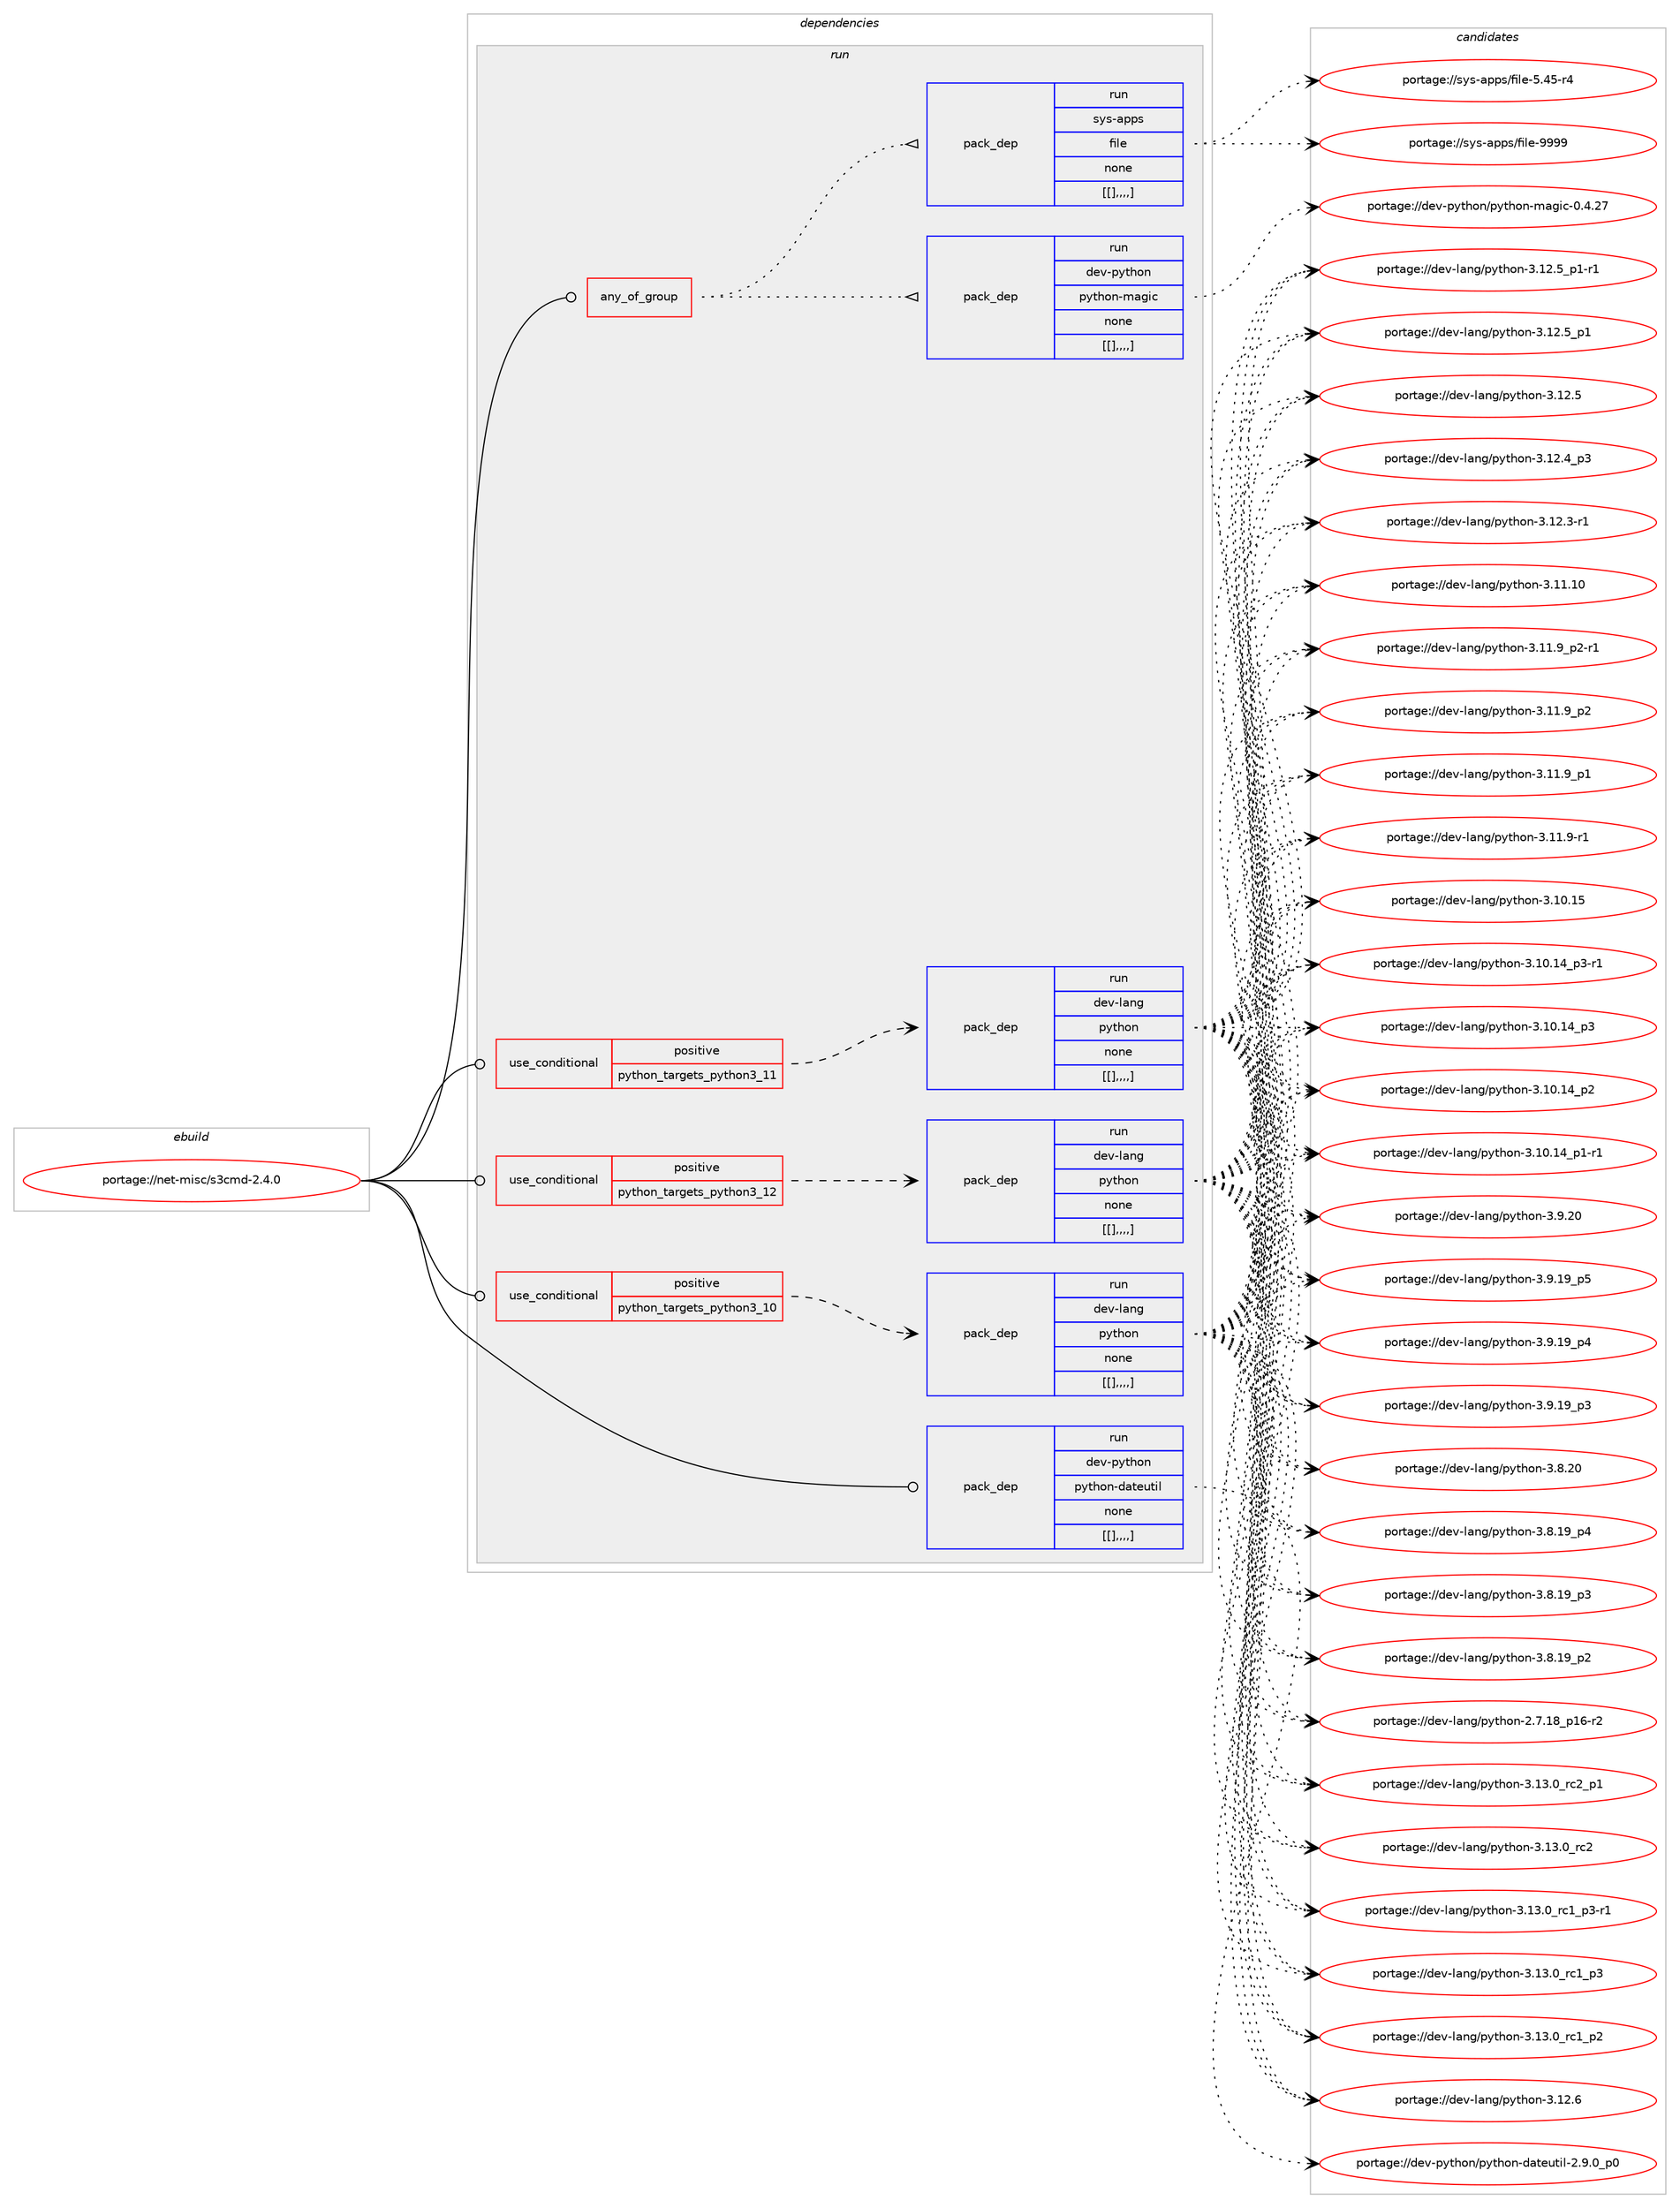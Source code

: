 digraph prolog {

# *************
# Graph options
# *************

newrank=true;
concentrate=true;
compound=true;
graph [rankdir=LR,fontname=Helvetica,fontsize=10,ranksep=1.5];#, ranksep=2.5, nodesep=0.2];
edge  [arrowhead=vee];
node  [fontname=Helvetica,fontsize=10];

# **********
# The ebuild
# **********

subgraph cluster_leftcol {
color=gray;
label=<<i>ebuild</i>>;
id [label="portage://net-misc/s3cmd-2.4.0", color=red, width=4, href="../net-misc/s3cmd-2.4.0.svg"];
}

# ****************
# The dependencies
# ****************

subgraph cluster_midcol {
color=gray;
label=<<i>dependencies</i>>;
subgraph cluster_compile {
fillcolor="#eeeeee";
style=filled;
label=<<i>compile</i>>;
}
subgraph cluster_compileandrun {
fillcolor="#eeeeee";
style=filled;
label=<<i>compile and run</i>>;
}
subgraph cluster_run {
fillcolor="#eeeeee";
style=filled;
label=<<i>run</i>>;
subgraph any21 {
dependency11286 [label=<<TABLE BORDER="0" CELLBORDER="1" CELLSPACING="0" CELLPADDING="4"><TR><TD CELLPADDING="10">any_of_group</TD></TR></TABLE>>, shape=none, color=red];subgraph pack6899 {
dependency11287 [label=<<TABLE BORDER="0" CELLBORDER="1" CELLSPACING="0" CELLPADDING="4" WIDTH="220"><TR><TD ROWSPAN="6" CELLPADDING="30">pack_dep</TD></TR><TR><TD WIDTH="110">run</TD></TR><TR><TD>dev-python</TD></TR><TR><TD>python-magic</TD></TR><TR><TD>none</TD></TR><TR><TD>[[],,,,]</TD></TR></TABLE>>, shape=none, color=blue];
}
dependency11286:e -> dependency11287:w [weight=20,style="dotted",arrowhead="oinv"];
subgraph pack6900 {
dependency11288 [label=<<TABLE BORDER="0" CELLBORDER="1" CELLSPACING="0" CELLPADDING="4" WIDTH="220"><TR><TD ROWSPAN="6" CELLPADDING="30">pack_dep</TD></TR><TR><TD WIDTH="110">run</TD></TR><TR><TD>sys-apps</TD></TR><TR><TD>file</TD></TR><TR><TD>none</TD></TR><TR><TD>[[],,,,]</TD></TR></TABLE>>, shape=none, color=blue];
}
dependency11286:e -> dependency11288:w [weight=20,style="dotted",arrowhead="oinv"];
}
id:e -> dependency11286:w [weight=20,style="solid",arrowhead="odot"];
subgraph cond4362 {
dependency11289 [label=<<TABLE BORDER="0" CELLBORDER="1" CELLSPACING="0" CELLPADDING="4"><TR><TD ROWSPAN="3" CELLPADDING="10">use_conditional</TD></TR><TR><TD>positive</TD></TR><TR><TD>python_targets_python3_10</TD></TR></TABLE>>, shape=none, color=red];
subgraph pack6901 {
dependency11290 [label=<<TABLE BORDER="0" CELLBORDER="1" CELLSPACING="0" CELLPADDING="4" WIDTH="220"><TR><TD ROWSPAN="6" CELLPADDING="30">pack_dep</TD></TR><TR><TD WIDTH="110">run</TD></TR><TR><TD>dev-lang</TD></TR><TR><TD>python</TD></TR><TR><TD>none</TD></TR><TR><TD>[[],,,,]</TD></TR></TABLE>>, shape=none, color=blue];
}
dependency11289:e -> dependency11290:w [weight=20,style="dashed",arrowhead="vee"];
}
id:e -> dependency11289:w [weight=20,style="solid",arrowhead="odot"];
subgraph cond4363 {
dependency11291 [label=<<TABLE BORDER="0" CELLBORDER="1" CELLSPACING="0" CELLPADDING="4"><TR><TD ROWSPAN="3" CELLPADDING="10">use_conditional</TD></TR><TR><TD>positive</TD></TR><TR><TD>python_targets_python3_11</TD></TR></TABLE>>, shape=none, color=red];
subgraph pack6902 {
dependency11292 [label=<<TABLE BORDER="0" CELLBORDER="1" CELLSPACING="0" CELLPADDING="4" WIDTH="220"><TR><TD ROWSPAN="6" CELLPADDING="30">pack_dep</TD></TR><TR><TD WIDTH="110">run</TD></TR><TR><TD>dev-lang</TD></TR><TR><TD>python</TD></TR><TR><TD>none</TD></TR><TR><TD>[[],,,,]</TD></TR></TABLE>>, shape=none, color=blue];
}
dependency11291:e -> dependency11292:w [weight=20,style="dashed",arrowhead="vee"];
}
id:e -> dependency11291:w [weight=20,style="solid",arrowhead="odot"];
subgraph cond4364 {
dependency11293 [label=<<TABLE BORDER="0" CELLBORDER="1" CELLSPACING="0" CELLPADDING="4"><TR><TD ROWSPAN="3" CELLPADDING="10">use_conditional</TD></TR><TR><TD>positive</TD></TR><TR><TD>python_targets_python3_12</TD></TR></TABLE>>, shape=none, color=red];
subgraph pack6903 {
dependency11294 [label=<<TABLE BORDER="0" CELLBORDER="1" CELLSPACING="0" CELLPADDING="4" WIDTH="220"><TR><TD ROWSPAN="6" CELLPADDING="30">pack_dep</TD></TR><TR><TD WIDTH="110">run</TD></TR><TR><TD>dev-lang</TD></TR><TR><TD>python</TD></TR><TR><TD>none</TD></TR><TR><TD>[[],,,,]</TD></TR></TABLE>>, shape=none, color=blue];
}
dependency11293:e -> dependency11294:w [weight=20,style="dashed",arrowhead="vee"];
}
id:e -> dependency11293:w [weight=20,style="solid",arrowhead="odot"];
subgraph pack6904 {
dependency11295 [label=<<TABLE BORDER="0" CELLBORDER="1" CELLSPACING="0" CELLPADDING="4" WIDTH="220"><TR><TD ROWSPAN="6" CELLPADDING="30">pack_dep</TD></TR><TR><TD WIDTH="110">run</TD></TR><TR><TD>dev-python</TD></TR><TR><TD>python-dateutil</TD></TR><TR><TD>none</TD></TR><TR><TD>[[],,,,]</TD></TR></TABLE>>, shape=none, color=blue];
}
id:e -> dependency11295:w [weight=20,style="solid",arrowhead="odot"];
}
}

# **************
# The candidates
# **************

subgraph cluster_choices {
rank=same;
color=gray;
label=<<i>candidates</i>>;

subgraph choice6899 {
color=black;
nodesep=1;
choice100101118451121211161041111104711212111610411111045109971031059945484652465055 [label="portage://dev-python/python-magic-0.4.27", color=red, width=4,href="../dev-python/python-magic-0.4.27.svg"];
dependency11287:e -> choice100101118451121211161041111104711212111610411111045109971031059945484652465055:w [style=dotted,weight="100"];
}
subgraph choice6900 {
color=black;
nodesep=1;
choice1151211154597112112115471021051081014557575757 [label="portage://sys-apps/file-9999", color=red, width=4,href="../sys-apps/file-9999.svg"];
choice11512111545971121121154710210510810145534652534511452 [label="portage://sys-apps/file-5.45-r4", color=red, width=4,href="../sys-apps/file-5.45-r4.svg"];
dependency11288:e -> choice1151211154597112112115471021051081014557575757:w [style=dotted,weight="100"];
dependency11288:e -> choice11512111545971121121154710210510810145534652534511452:w [style=dotted,weight="100"];
}
subgraph choice6901 {
color=black;
nodesep=1;
choice100101118451089711010347112121116104111110455146495146489511499509511249 [label="portage://dev-lang/python-3.13.0_rc2_p1", color=red, width=4,href="../dev-lang/python-3.13.0_rc2_p1.svg"];
choice10010111845108971101034711212111610411111045514649514648951149950 [label="portage://dev-lang/python-3.13.0_rc2", color=red, width=4,href="../dev-lang/python-3.13.0_rc2.svg"];
choice1001011184510897110103471121211161041111104551464951464895114994995112514511449 [label="portage://dev-lang/python-3.13.0_rc1_p3-r1", color=red, width=4,href="../dev-lang/python-3.13.0_rc1_p3-r1.svg"];
choice100101118451089711010347112121116104111110455146495146489511499499511251 [label="portage://dev-lang/python-3.13.0_rc1_p3", color=red, width=4,href="../dev-lang/python-3.13.0_rc1_p3.svg"];
choice100101118451089711010347112121116104111110455146495146489511499499511250 [label="portage://dev-lang/python-3.13.0_rc1_p2", color=red, width=4,href="../dev-lang/python-3.13.0_rc1_p2.svg"];
choice10010111845108971101034711212111610411111045514649504654 [label="portage://dev-lang/python-3.12.6", color=red, width=4,href="../dev-lang/python-3.12.6.svg"];
choice1001011184510897110103471121211161041111104551464950465395112494511449 [label="portage://dev-lang/python-3.12.5_p1-r1", color=red, width=4,href="../dev-lang/python-3.12.5_p1-r1.svg"];
choice100101118451089711010347112121116104111110455146495046539511249 [label="portage://dev-lang/python-3.12.5_p1", color=red, width=4,href="../dev-lang/python-3.12.5_p1.svg"];
choice10010111845108971101034711212111610411111045514649504653 [label="portage://dev-lang/python-3.12.5", color=red, width=4,href="../dev-lang/python-3.12.5.svg"];
choice100101118451089711010347112121116104111110455146495046529511251 [label="portage://dev-lang/python-3.12.4_p3", color=red, width=4,href="../dev-lang/python-3.12.4_p3.svg"];
choice100101118451089711010347112121116104111110455146495046514511449 [label="portage://dev-lang/python-3.12.3-r1", color=red, width=4,href="../dev-lang/python-3.12.3-r1.svg"];
choice1001011184510897110103471121211161041111104551464949464948 [label="portage://dev-lang/python-3.11.10", color=red, width=4,href="../dev-lang/python-3.11.10.svg"];
choice1001011184510897110103471121211161041111104551464949465795112504511449 [label="portage://dev-lang/python-3.11.9_p2-r1", color=red, width=4,href="../dev-lang/python-3.11.9_p2-r1.svg"];
choice100101118451089711010347112121116104111110455146494946579511250 [label="portage://dev-lang/python-3.11.9_p2", color=red, width=4,href="../dev-lang/python-3.11.9_p2.svg"];
choice100101118451089711010347112121116104111110455146494946579511249 [label="portage://dev-lang/python-3.11.9_p1", color=red, width=4,href="../dev-lang/python-3.11.9_p1.svg"];
choice100101118451089711010347112121116104111110455146494946574511449 [label="portage://dev-lang/python-3.11.9-r1", color=red, width=4,href="../dev-lang/python-3.11.9-r1.svg"];
choice1001011184510897110103471121211161041111104551464948464953 [label="portage://dev-lang/python-3.10.15", color=red, width=4,href="../dev-lang/python-3.10.15.svg"];
choice100101118451089711010347112121116104111110455146494846495295112514511449 [label="portage://dev-lang/python-3.10.14_p3-r1", color=red, width=4,href="../dev-lang/python-3.10.14_p3-r1.svg"];
choice10010111845108971101034711212111610411111045514649484649529511251 [label="portage://dev-lang/python-3.10.14_p3", color=red, width=4,href="../dev-lang/python-3.10.14_p3.svg"];
choice10010111845108971101034711212111610411111045514649484649529511250 [label="portage://dev-lang/python-3.10.14_p2", color=red, width=4,href="../dev-lang/python-3.10.14_p2.svg"];
choice100101118451089711010347112121116104111110455146494846495295112494511449 [label="portage://dev-lang/python-3.10.14_p1-r1", color=red, width=4,href="../dev-lang/python-3.10.14_p1-r1.svg"];
choice10010111845108971101034711212111610411111045514657465048 [label="portage://dev-lang/python-3.9.20", color=red, width=4,href="../dev-lang/python-3.9.20.svg"];
choice100101118451089711010347112121116104111110455146574649579511253 [label="portage://dev-lang/python-3.9.19_p5", color=red, width=4,href="../dev-lang/python-3.9.19_p5.svg"];
choice100101118451089711010347112121116104111110455146574649579511252 [label="portage://dev-lang/python-3.9.19_p4", color=red, width=4,href="../dev-lang/python-3.9.19_p4.svg"];
choice100101118451089711010347112121116104111110455146574649579511251 [label="portage://dev-lang/python-3.9.19_p3", color=red, width=4,href="../dev-lang/python-3.9.19_p3.svg"];
choice10010111845108971101034711212111610411111045514656465048 [label="portage://dev-lang/python-3.8.20", color=red, width=4,href="../dev-lang/python-3.8.20.svg"];
choice100101118451089711010347112121116104111110455146564649579511252 [label="portage://dev-lang/python-3.8.19_p4", color=red, width=4,href="../dev-lang/python-3.8.19_p4.svg"];
choice100101118451089711010347112121116104111110455146564649579511251 [label="portage://dev-lang/python-3.8.19_p3", color=red, width=4,href="../dev-lang/python-3.8.19_p3.svg"];
choice100101118451089711010347112121116104111110455146564649579511250 [label="portage://dev-lang/python-3.8.19_p2", color=red, width=4,href="../dev-lang/python-3.8.19_p2.svg"];
choice100101118451089711010347112121116104111110455046554649569511249544511450 [label="portage://dev-lang/python-2.7.18_p16-r2", color=red, width=4,href="../dev-lang/python-2.7.18_p16-r2.svg"];
dependency11290:e -> choice100101118451089711010347112121116104111110455146495146489511499509511249:w [style=dotted,weight="100"];
dependency11290:e -> choice10010111845108971101034711212111610411111045514649514648951149950:w [style=dotted,weight="100"];
dependency11290:e -> choice1001011184510897110103471121211161041111104551464951464895114994995112514511449:w [style=dotted,weight="100"];
dependency11290:e -> choice100101118451089711010347112121116104111110455146495146489511499499511251:w [style=dotted,weight="100"];
dependency11290:e -> choice100101118451089711010347112121116104111110455146495146489511499499511250:w [style=dotted,weight="100"];
dependency11290:e -> choice10010111845108971101034711212111610411111045514649504654:w [style=dotted,weight="100"];
dependency11290:e -> choice1001011184510897110103471121211161041111104551464950465395112494511449:w [style=dotted,weight="100"];
dependency11290:e -> choice100101118451089711010347112121116104111110455146495046539511249:w [style=dotted,weight="100"];
dependency11290:e -> choice10010111845108971101034711212111610411111045514649504653:w [style=dotted,weight="100"];
dependency11290:e -> choice100101118451089711010347112121116104111110455146495046529511251:w [style=dotted,weight="100"];
dependency11290:e -> choice100101118451089711010347112121116104111110455146495046514511449:w [style=dotted,weight="100"];
dependency11290:e -> choice1001011184510897110103471121211161041111104551464949464948:w [style=dotted,weight="100"];
dependency11290:e -> choice1001011184510897110103471121211161041111104551464949465795112504511449:w [style=dotted,weight="100"];
dependency11290:e -> choice100101118451089711010347112121116104111110455146494946579511250:w [style=dotted,weight="100"];
dependency11290:e -> choice100101118451089711010347112121116104111110455146494946579511249:w [style=dotted,weight="100"];
dependency11290:e -> choice100101118451089711010347112121116104111110455146494946574511449:w [style=dotted,weight="100"];
dependency11290:e -> choice1001011184510897110103471121211161041111104551464948464953:w [style=dotted,weight="100"];
dependency11290:e -> choice100101118451089711010347112121116104111110455146494846495295112514511449:w [style=dotted,weight="100"];
dependency11290:e -> choice10010111845108971101034711212111610411111045514649484649529511251:w [style=dotted,weight="100"];
dependency11290:e -> choice10010111845108971101034711212111610411111045514649484649529511250:w [style=dotted,weight="100"];
dependency11290:e -> choice100101118451089711010347112121116104111110455146494846495295112494511449:w [style=dotted,weight="100"];
dependency11290:e -> choice10010111845108971101034711212111610411111045514657465048:w [style=dotted,weight="100"];
dependency11290:e -> choice100101118451089711010347112121116104111110455146574649579511253:w [style=dotted,weight="100"];
dependency11290:e -> choice100101118451089711010347112121116104111110455146574649579511252:w [style=dotted,weight="100"];
dependency11290:e -> choice100101118451089711010347112121116104111110455146574649579511251:w [style=dotted,weight="100"];
dependency11290:e -> choice10010111845108971101034711212111610411111045514656465048:w [style=dotted,weight="100"];
dependency11290:e -> choice100101118451089711010347112121116104111110455146564649579511252:w [style=dotted,weight="100"];
dependency11290:e -> choice100101118451089711010347112121116104111110455146564649579511251:w [style=dotted,weight="100"];
dependency11290:e -> choice100101118451089711010347112121116104111110455146564649579511250:w [style=dotted,weight="100"];
dependency11290:e -> choice100101118451089711010347112121116104111110455046554649569511249544511450:w [style=dotted,weight="100"];
}
subgraph choice6902 {
color=black;
nodesep=1;
choice100101118451089711010347112121116104111110455146495146489511499509511249 [label="portage://dev-lang/python-3.13.0_rc2_p1", color=red, width=4,href="../dev-lang/python-3.13.0_rc2_p1.svg"];
choice10010111845108971101034711212111610411111045514649514648951149950 [label="portage://dev-lang/python-3.13.0_rc2", color=red, width=4,href="../dev-lang/python-3.13.0_rc2.svg"];
choice1001011184510897110103471121211161041111104551464951464895114994995112514511449 [label="portage://dev-lang/python-3.13.0_rc1_p3-r1", color=red, width=4,href="../dev-lang/python-3.13.0_rc1_p3-r1.svg"];
choice100101118451089711010347112121116104111110455146495146489511499499511251 [label="portage://dev-lang/python-3.13.0_rc1_p3", color=red, width=4,href="../dev-lang/python-3.13.0_rc1_p3.svg"];
choice100101118451089711010347112121116104111110455146495146489511499499511250 [label="portage://dev-lang/python-3.13.0_rc1_p2", color=red, width=4,href="../dev-lang/python-3.13.0_rc1_p2.svg"];
choice10010111845108971101034711212111610411111045514649504654 [label="portage://dev-lang/python-3.12.6", color=red, width=4,href="../dev-lang/python-3.12.6.svg"];
choice1001011184510897110103471121211161041111104551464950465395112494511449 [label="portage://dev-lang/python-3.12.5_p1-r1", color=red, width=4,href="../dev-lang/python-3.12.5_p1-r1.svg"];
choice100101118451089711010347112121116104111110455146495046539511249 [label="portage://dev-lang/python-3.12.5_p1", color=red, width=4,href="../dev-lang/python-3.12.5_p1.svg"];
choice10010111845108971101034711212111610411111045514649504653 [label="portage://dev-lang/python-3.12.5", color=red, width=4,href="../dev-lang/python-3.12.5.svg"];
choice100101118451089711010347112121116104111110455146495046529511251 [label="portage://dev-lang/python-3.12.4_p3", color=red, width=4,href="../dev-lang/python-3.12.4_p3.svg"];
choice100101118451089711010347112121116104111110455146495046514511449 [label="portage://dev-lang/python-3.12.3-r1", color=red, width=4,href="../dev-lang/python-3.12.3-r1.svg"];
choice1001011184510897110103471121211161041111104551464949464948 [label="portage://dev-lang/python-3.11.10", color=red, width=4,href="../dev-lang/python-3.11.10.svg"];
choice1001011184510897110103471121211161041111104551464949465795112504511449 [label="portage://dev-lang/python-3.11.9_p2-r1", color=red, width=4,href="../dev-lang/python-3.11.9_p2-r1.svg"];
choice100101118451089711010347112121116104111110455146494946579511250 [label="portage://dev-lang/python-3.11.9_p2", color=red, width=4,href="../dev-lang/python-3.11.9_p2.svg"];
choice100101118451089711010347112121116104111110455146494946579511249 [label="portage://dev-lang/python-3.11.9_p1", color=red, width=4,href="../dev-lang/python-3.11.9_p1.svg"];
choice100101118451089711010347112121116104111110455146494946574511449 [label="portage://dev-lang/python-3.11.9-r1", color=red, width=4,href="../dev-lang/python-3.11.9-r1.svg"];
choice1001011184510897110103471121211161041111104551464948464953 [label="portage://dev-lang/python-3.10.15", color=red, width=4,href="../dev-lang/python-3.10.15.svg"];
choice100101118451089711010347112121116104111110455146494846495295112514511449 [label="portage://dev-lang/python-3.10.14_p3-r1", color=red, width=4,href="../dev-lang/python-3.10.14_p3-r1.svg"];
choice10010111845108971101034711212111610411111045514649484649529511251 [label="portage://dev-lang/python-3.10.14_p3", color=red, width=4,href="../dev-lang/python-3.10.14_p3.svg"];
choice10010111845108971101034711212111610411111045514649484649529511250 [label="portage://dev-lang/python-3.10.14_p2", color=red, width=4,href="../dev-lang/python-3.10.14_p2.svg"];
choice100101118451089711010347112121116104111110455146494846495295112494511449 [label="portage://dev-lang/python-3.10.14_p1-r1", color=red, width=4,href="../dev-lang/python-3.10.14_p1-r1.svg"];
choice10010111845108971101034711212111610411111045514657465048 [label="portage://dev-lang/python-3.9.20", color=red, width=4,href="../dev-lang/python-3.9.20.svg"];
choice100101118451089711010347112121116104111110455146574649579511253 [label="portage://dev-lang/python-3.9.19_p5", color=red, width=4,href="../dev-lang/python-3.9.19_p5.svg"];
choice100101118451089711010347112121116104111110455146574649579511252 [label="portage://dev-lang/python-3.9.19_p4", color=red, width=4,href="../dev-lang/python-3.9.19_p4.svg"];
choice100101118451089711010347112121116104111110455146574649579511251 [label="portage://dev-lang/python-3.9.19_p3", color=red, width=4,href="../dev-lang/python-3.9.19_p3.svg"];
choice10010111845108971101034711212111610411111045514656465048 [label="portage://dev-lang/python-3.8.20", color=red, width=4,href="../dev-lang/python-3.8.20.svg"];
choice100101118451089711010347112121116104111110455146564649579511252 [label="portage://dev-lang/python-3.8.19_p4", color=red, width=4,href="../dev-lang/python-3.8.19_p4.svg"];
choice100101118451089711010347112121116104111110455146564649579511251 [label="portage://dev-lang/python-3.8.19_p3", color=red, width=4,href="../dev-lang/python-3.8.19_p3.svg"];
choice100101118451089711010347112121116104111110455146564649579511250 [label="portage://dev-lang/python-3.8.19_p2", color=red, width=4,href="../dev-lang/python-3.8.19_p2.svg"];
choice100101118451089711010347112121116104111110455046554649569511249544511450 [label="portage://dev-lang/python-2.7.18_p16-r2", color=red, width=4,href="../dev-lang/python-2.7.18_p16-r2.svg"];
dependency11292:e -> choice100101118451089711010347112121116104111110455146495146489511499509511249:w [style=dotted,weight="100"];
dependency11292:e -> choice10010111845108971101034711212111610411111045514649514648951149950:w [style=dotted,weight="100"];
dependency11292:e -> choice1001011184510897110103471121211161041111104551464951464895114994995112514511449:w [style=dotted,weight="100"];
dependency11292:e -> choice100101118451089711010347112121116104111110455146495146489511499499511251:w [style=dotted,weight="100"];
dependency11292:e -> choice100101118451089711010347112121116104111110455146495146489511499499511250:w [style=dotted,weight="100"];
dependency11292:e -> choice10010111845108971101034711212111610411111045514649504654:w [style=dotted,weight="100"];
dependency11292:e -> choice1001011184510897110103471121211161041111104551464950465395112494511449:w [style=dotted,weight="100"];
dependency11292:e -> choice100101118451089711010347112121116104111110455146495046539511249:w [style=dotted,weight="100"];
dependency11292:e -> choice10010111845108971101034711212111610411111045514649504653:w [style=dotted,weight="100"];
dependency11292:e -> choice100101118451089711010347112121116104111110455146495046529511251:w [style=dotted,weight="100"];
dependency11292:e -> choice100101118451089711010347112121116104111110455146495046514511449:w [style=dotted,weight="100"];
dependency11292:e -> choice1001011184510897110103471121211161041111104551464949464948:w [style=dotted,weight="100"];
dependency11292:e -> choice1001011184510897110103471121211161041111104551464949465795112504511449:w [style=dotted,weight="100"];
dependency11292:e -> choice100101118451089711010347112121116104111110455146494946579511250:w [style=dotted,weight="100"];
dependency11292:e -> choice100101118451089711010347112121116104111110455146494946579511249:w [style=dotted,weight="100"];
dependency11292:e -> choice100101118451089711010347112121116104111110455146494946574511449:w [style=dotted,weight="100"];
dependency11292:e -> choice1001011184510897110103471121211161041111104551464948464953:w [style=dotted,weight="100"];
dependency11292:e -> choice100101118451089711010347112121116104111110455146494846495295112514511449:w [style=dotted,weight="100"];
dependency11292:e -> choice10010111845108971101034711212111610411111045514649484649529511251:w [style=dotted,weight="100"];
dependency11292:e -> choice10010111845108971101034711212111610411111045514649484649529511250:w [style=dotted,weight="100"];
dependency11292:e -> choice100101118451089711010347112121116104111110455146494846495295112494511449:w [style=dotted,weight="100"];
dependency11292:e -> choice10010111845108971101034711212111610411111045514657465048:w [style=dotted,weight="100"];
dependency11292:e -> choice100101118451089711010347112121116104111110455146574649579511253:w [style=dotted,weight="100"];
dependency11292:e -> choice100101118451089711010347112121116104111110455146574649579511252:w [style=dotted,weight="100"];
dependency11292:e -> choice100101118451089711010347112121116104111110455146574649579511251:w [style=dotted,weight="100"];
dependency11292:e -> choice10010111845108971101034711212111610411111045514656465048:w [style=dotted,weight="100"];
dependency11292:e -> choice100101118451089711010347112121116104111110455146564649579511252:w [style=dotted,weight="100"];
dependency11292:e -> choice100101118451089711010347112121116104111110455146564649579511251:w [style=dotted,weight="100"];
dependency11292:e -> choice100101118451089711010347112121116104111110455146564649579511250:w [style=dotted,weight="100"];
dependency11292:e -> choice100101118451089711010347112121116104111110455046554649569511249544511450:w [style=dotted,weight="100"];
}
subgraph choice6903 {
color=black;
nodesep=1;
choice100101118451089711010347112121116104111110455146495146489511499509511249 [label="portage://dev-lang/python-3.13.0_rc2_p1", color=red, width=4,href="../dev-lang/python-3.13.0_rc2_p1.svg"];
choice10010111845108971101034711212111610411111045514649514648951149950 [label="portage://dev-lang/python-3.13.0_rc2", color=red, width=4,href="../dev-lang/python-3.13.0_rc2.svg"];
choice1001011184510897110103471121211161041111104551464951464895114994995112514511449 [label="portage://dev-lang/python-3.13.0_rc1_p3-r1", color=red, width=4,href="../dev-lang/python-3.13.0_rc1_p3-r1.svg"];
choice100101118451089711010347112121116104111110455146495146489511499499511251 [label="portage://dev-lang/python-3.13.0_rc1_p3", color=red, width=4,href="../dev-lang/python-3.13.0_rc1_p3.svg"];
choice100101118451089711010347112121116104111110455146495146489511499499511250 [label="portage://dev-lang/python-3.13.0_rc1_p2", color=red, width=4,href="../dev-lang/python-3.13.0_rc1_p2.svg"];
choice10010111845108971101034711212111610411111045514649504654 [label="portage://dev-lang/python-3.12.6", color=red, width=4,href="../dev-lang/python-3.12.6.svg"];
choice1001011184510897110103471121211161041111104551464950465395112494511449 [label="portage://dev-lang/python-3.12.5_p1-r1", color=red, width=4,href="../dev-lang/python-3.12.5_p1-r1.svg"];
choice100101118451089711010347112121116104111110455146495046539511249 [label="portage://dev-lang/python-3.12.5_p1", color=red, width=4,href="../dev-lang/python-3.12.5_p1.svg"];
choice10010111845108971101034711212111610411111045514649504653 [label="portage://dev-lang/python-3.12.5", color=red, width=4,href="../dev-lang/python-3.12.5.svg"];
choice100101118451089711010347112121116104111110455146495046529511251 [label="portage://dev-lang/python-3.12.4_p3", color=red, width=4,href="../dev-lang/python-3.12.4_p3.svg"];
choice100101118451089711010347112121116104111110455146495046514511449 [label="portage://dev-lang/python-3.12.3-r1", color=red, width=4,href="../dev-lang/python-3.12.3-r1.svg"];
choice1001011184510897110103471121211161041111104551464949464948 [label="portage://dev-lang/python-3.11.10", color=red, width=4,href="../dev-lang/python-3.11.10.svg"];
choice1001011184510897110103471121211161041111104551464949465795112504511449 [label="portage://dev-lang/python-3.11.9_p2-r1", color=red, width=4,href="../dev-lang/python-3.11.9_p2-r1.svg"];
choice100101118451089711010347112121116104111110455146494946579511250 [label="portage://dev-lang/python-3.11.9_p2", color=red, width=4,href="../dev-lang/python-3.11.9_p2.svg"];
choice100101118451089711010347112121116104111110455146494946579511249 [label="portage://dev-lang/python-3.11.9_p1", color=red, width=4,href="../dev-lang/python-3.11.9_p1.svg"];
choice100101118451089711010347112121116104111110455146494946574511449 [label="portage://dev-lang/python-3.11.9-r1", color=red, width=4,href="../dev-lang/python-3.11.9-r1.svg"];
choice1001011184510897110103471121211161041111104551464948464953 [label="portage://dev-lang/python-3.10.15", color=red, width=4,href="../dev-lang/python-3.10.15.svg"];
choice100101118451089711010347112121116104111110455146494846495295112514511449 [label="portage://dev-lang/python-3.10.14_p3-r1", color=red, width=4,href="../dev-lang/python-3.10.14_p3-r1.svg"];
choice10010111845108971101034711212111610411111045514649484649529511251 [label="portage://dev-lang/python-3.10.14_p3", color=red, width=4,href="../dev-lang/python-3.10.14_p3.svg"];
choice10010111845108971101034711212111610411111045514649484649529511250 [label="portage://dev-lang/python-3.10.14_p2", color=red, width=4,href="../dev-lang/python-3.10.14_p2.svg"];
choice100101118451089711010347112121116104111110455146494846495295112494511449 [label="portage://dev-lang/python-3.10.14_p1-r1", color=red, width=4,href="../dev-lang/python-3.10.14_p1-r1.svg"];
choice10010111845108971101034711212111610411111045514657465048 [label="portage://dev-lang/python-3.9.20", color=red, width=4,href="../dev-lang/python-3.9.20.svg"];
choice100101118451089711010347112121116104111110455146574649579511253 [label="portage://dev-lang/python-3.9.19_p5", color=red, width=4,href="../dev-lang/python-3.9.19_p5.svg"];
choice100101118451089711010347112121116104111110455146574649579511252 [label="portage://dev-lang/python-3.9.19_p4", color=red, width=4,href="../dev-lang/python-3.9.19_p4.svg"];
choice100101118451089711010347112121116104111110455146574649579511251 [label="portage://dev-lang/python-3.9.19_p3", color=red, width=4,href="../dev-lang/python-3.9.19_p3.svg"];
choice10010111845108971101034711212111610411111045514656465048 [label="portage://dev-lang/python-3.8.20", color=red, width=4,href="../dev-lang/python-3.8.20.svg"];
choice100101118451089711010347112121116104111110455146564649579511252 [label="portage://dev-lang/python-3.8.19_p4", color=red, width=4,href="../dev-lang/python-3.8.19_p4.svg"];
choice100101118451089711010347112121116104111110455146564649579511251 [label="portage://dev-lang/python-3.8.19_p3", color=red, width=4,href="../dev-lang/python-3.8.19_p3.svg"];
choice100101118451089711010347112121116104111110455146564649579511250 [label="portage://dev-lang/python-3.8.19_p2", color=red, width=4,href="../dev-lang/python-3.8.19_p2.svg"];
choice100101118451089711010347112121116104111110455046554649569511249544511450 [label="portage://dev-lang/python-2.7.18_p16-r2", color=red, width=4,href="../dev-lang/python-2.7.18_p16-r2.svg"];
dependency11294:e -> choice100101118451089711010347112121116104111110455146495146489511499509511249:w [style=dotted,weight="100"];
dependency11294:e -> choice10010111845108971101034711212111610411111045514649514648951149950:w [style=dotted,weight="100"];
dependency11294:e -> choice1001011184510897110103471121211161041111104551464951464895114994995112514511449:w [style=dotted,weight="100"];
dependency11294:e -> choice100101118451089711010347112121116104111110455146495146489511499499511251:w [style=dotted,weight="100"];
dependency11294:e -> choice100101118451089711010347112121116104111110455146495146489511499499511250:w [style=dotted,weight="100"];
dependency11294:e -> choice10010111845108971101034711212111610411111045514649504654:w [style=dotted,weight="100"];
dependency11294:e -> choice1001011184510897110103471121211161041111104551464950465395112494511449:w [style=dotted,weight="100"];
dependency11294:e -> choice100101118451089711010347112121116104111110455146495046539511249:w [style=dotted,weight="100"];
dependency11294:e -> choice10010111845108971101034711212111610411111045514649504653:w [style=dotted,weight="100"];
dependency11294:e -> choice100101118451089711010347112121116104111110455146495046529511251:w [style=dotted,weight="100"];
dependency11294:e -> choice100101118451089711010347112121116104111110455146495046514511449:w [style=dotted,weight="100"];
dependency11294:e -> choice1001011184510897110103471121211161041111104551464949464948:w [style=dotted,weight="100"];
dependency11294:e -> choice1001011184510897110103471121211161041111104551464949465795112504511449:w [style=dotted,weight="100"];
dependency11294:e -> choice100101118451089711010347112121116104111110455146494946579511250:w [style=dotted,weight="100"];
dependency11294:e -> choice100101118451089711010347112121116104111110455146494946579511249:w [style=dotted,weight="100"];
dependency11294:e -> choice100101118451089711010347112121116104111110455146494946574511449:w [style=dotted,weight="100"];
dependency11294:e -> choice1001011184510897110103471121211161041111104551464948464953:w [style=dotted,weight="100"];
dependency11294:e -> choice100101118451089711010347112121116104111110455146494846495295112514511449:w [style=dotted,weight="100"];
dependency11294:e -> choice10010111845108971101034711212111610411111045514649484649529511251:w [style=dotted,weight="100"];
dependency11294:e -> choice10010111845108971101034711212111610411111045514649484649529511250:w [style=dotted,weight="100"];
dependency11294:e -> choice100101118451089711010347112121116104111110455146494846495295112494511449:w [style=dotted,weight="100"];
dependency11294:e -> choice10010111845108971101034711212111610411111045514657465048:w [style=dotted,weight="100"];
dependency11294:e -> choice100101118451089711010347112121116104111110455146574649579511253:w [style=dotted,weight="100"];
dependency11294:e -> choice100101118451089711010347112121116104111110455146574649579511252:w [style=dotted,weight="100"];
dependency11294:e -> choice100101118451089711010347112121116104111110455146574649579511251:w [style=dotted,weight="100"];
dependency11294:e -> choice10010111845108971101034711212111610411111045514656465048:w [style=dotted,weight="100"];
dependency11294:e -> choice100101118451089711010347112121116104111110455146564649579511252:w [style=dotted,weight="100"];
dependency11294:e -> choice100101118451089711010347112121116104111110455146564649579511251:w [style=dotted,weight="100"];
dependency11294:e -> choice100101118451089711010347112121116104111110455146564649579511250:w [style=dotted,weight="100"];
dependency11294:e -> choice100101118451089711010347112121116104111110455046554649569511249544511450:w [style=dotted,weight="100"];
}
subgraph choice6904 {
color=black;
nodesep=1;
choice100101118451121211161041111104711212111610411111045100971161011171161051084550465746489511248 [label="portage://dev-python/python-dateutil-2.9.0_p0", color=red, width=4,href="../dev-python/python-dateutil-2.9.0_p0.svg"];
dependency11295:e -> choice100101118451121211161041111104711212111610411111045100971161011171161051084550465746489511248:w [style=dotted,weight="100"];
}
}

}
